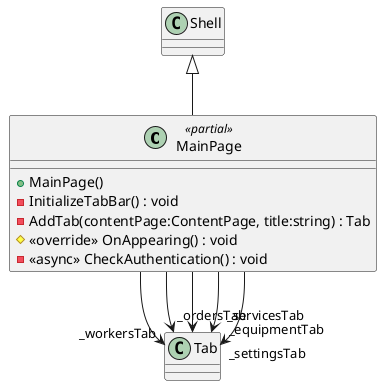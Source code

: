 @startuml
class MainPage <<partial>> {
    + MainPage()
    - InitializeTabBar() : void
    - AddTab(contentPage:ContentPage, title:string) : Tab
    # <<override>> OnAppearing() : void
    - <<async>> CheckAuthentication() : void
}
Shell <|-- MainPage
MainPage --> "_workersTab" Tab
MainPage --> "_ordersTab" Tab
MainPage --> "_equipmentTab" Tab
MainPage --> "_servicesTab" Tab
MainPage --> "_settingsTab" Tab
@enduml
